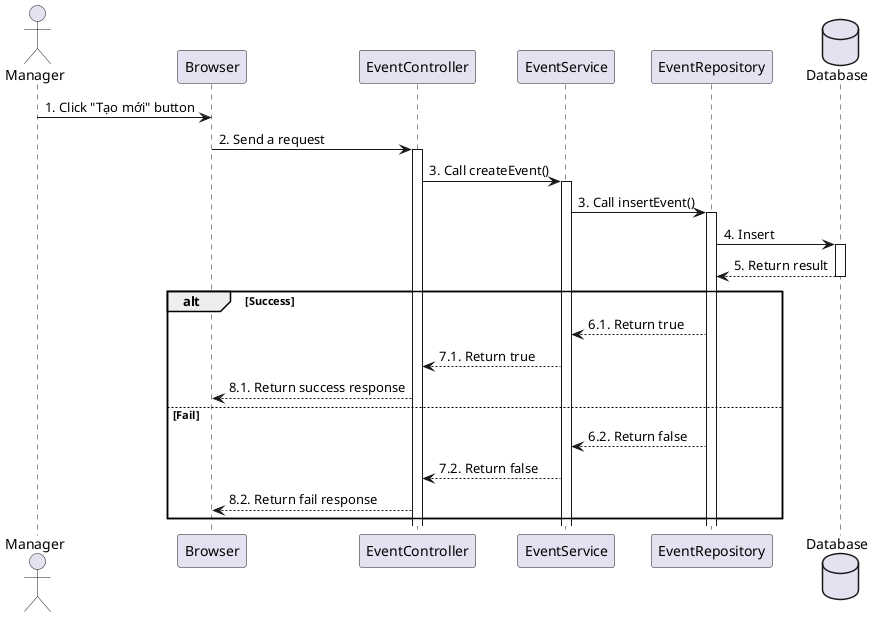 @startuml

actor Manager as manager

participant Browser as a 
participant EventController as b 
participant EventService as c 
participant EventRepository as d 
database Database as e 

manager -> a: 1. Click "Tạo mới" button
a -> b++: 2. Send a request 
b -> c++: 3. Call createEvent() 
c -> d++: 3. Call insertEvent()
d -> e++: 4. Insert 
e --> d--: 5. Return result 

alt Success
    d --> c: 6.1. Return true 
    c --> b: 7.1. Return true
    b --> a: 8.1. Return success response
else Fail
    d --> c: 6.2. Return false 
    c --> b: 7.2. Return false
    b --> a: 8.2. Return fail response
end 
@enduml